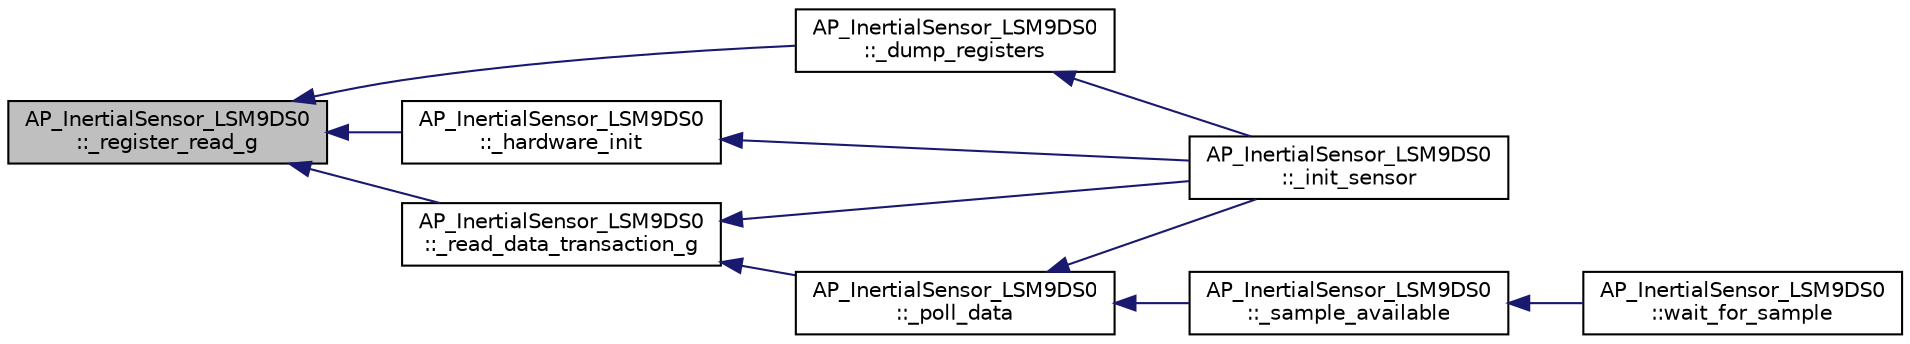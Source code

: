 digraph "AP_InertialSensor_LSM9DS0::_register_read_g"
{
 // INTERACTIVE_SVG=YES
  edge [fontname="Helvetica",fontsize="10",labelfontname="Helvetica",labelfontsize="10"];
  node [fontname="Helvetica",fontsize="10",shape=record];
  rankdir="LR";
  Node1 [label="AP_InertialSensor_LSM9DS0\l::_register_read_g",height=0.2,width=0.4,color="black", fillcolor="grey75", style="filled" fontcolor="black"];
  Node1 -> Node2 [dir="back",color="midnightblue",fontsize="10",style="solid",fontname="Helvetica"];
  Node2 [label="AP_InertialSensor_LSM9DS0\l::_dump_registers",height=0.2,width=0.4,color="black", fillcolor="white", style="filled",URL="$classAP__InertialSensor__LSM9DS0.html#a585d82b5f469728d27649891607a7567"];
  Node2 -> Node3 [dir="back",color="midnightblue",fontsize="10",style="solid",fontname="Helvetica"];
  Node3 [label="AP_InertialSensor_LSM9DS0\l::_init_sensor",height=0.2,width=0.4,color="black", fillcolor="white", style="filled",URL="$classAP__InertialSensor__LSM9DS0.html#a1047cd97a910ee344c829084b700e10b"];
  Node1 -> Node4 [dir="back",color="midnightblue",fontsize="10",style="solid",fontname="Helvetica"];
  Node4 [label="AP_InertialSensor_LSM9DS0\l::_hardware_init",height=0.2,width=0.4,color="black", fillcolor="white", style="filled",URL="$classAP__InertialSensor__LSM9DS0.html#a1ab90ee9f6357f22f78ba8e69f4d2d5d"];
  Node4 -> Node3 [dir="back",color="midnightblue",fontsize="10",style="solid",fontname="Helvetica"];
  Node1 -> Node5 [dir="back",color="midnightblue",fontsize="10",style="solid",fontname="Helvetica"];
  Node5 [label="AP_InertialSensor_LSM9DS0\l::_read_data_transaction_g",height=0.2,width=0.4,color="black", fillcolor="white", style="filled",URL="$classAP__InertialSensor__LSM9DS0.html#a8d90205092ed9e6b959fe3da5f4f6477"];
  Node5 -> Node3 [dir="back",color="midnightblue",fontsize="10",style="solid",fontname="Helvetica"];
  Node5 -> Node6 [dir="back",color="midnightblue",fontsize="10",style="solid",fontname="Helvetica"];
  Node6 [label="AP_InertialSensor_LSM9DS0\l::_poll_data",height=0.2,width=0.4,color="black", fillcolor="white", style="filled",URL="$classAP__InertialSensor__LSM9DS0.html#af12eeb465dbde589005102242e07842e"];
  Node6 -> Node3 [dir="back",color="midnightblue",fontsize="10",style="solid",fontname="Helvetica"];
  Node6 -> Node7 [dir="back",color="midnightblue",fontsize="10",style="solid",fontname="Helvetica"];
  Node7 [label="AP_InertialSensor_LSM9DS0\l::_sample_available",height=0.2,width=0.4,color="black", fillcolor="white", style="filled",URL="$classAP__InertialSensor__LSM9DS0.html#aefab8c7df803e3b55ec9acaf10098486"];
  Node7 -> Node8 [dir="back",color="midnightblue",fontsize="10",style="solid",fontname="Helvetica"];
  Node8 [label="AP_InertialSensor_LSM9DS0\l::wait_for_sample",height=0.2,width=0.4,color="black", fillcolor="white", style="filled",URL="$classAP__InertialSensor__LSM9DS0.html#a755bf2fd7903364b1d5ffb00bc0429b0"];
}
